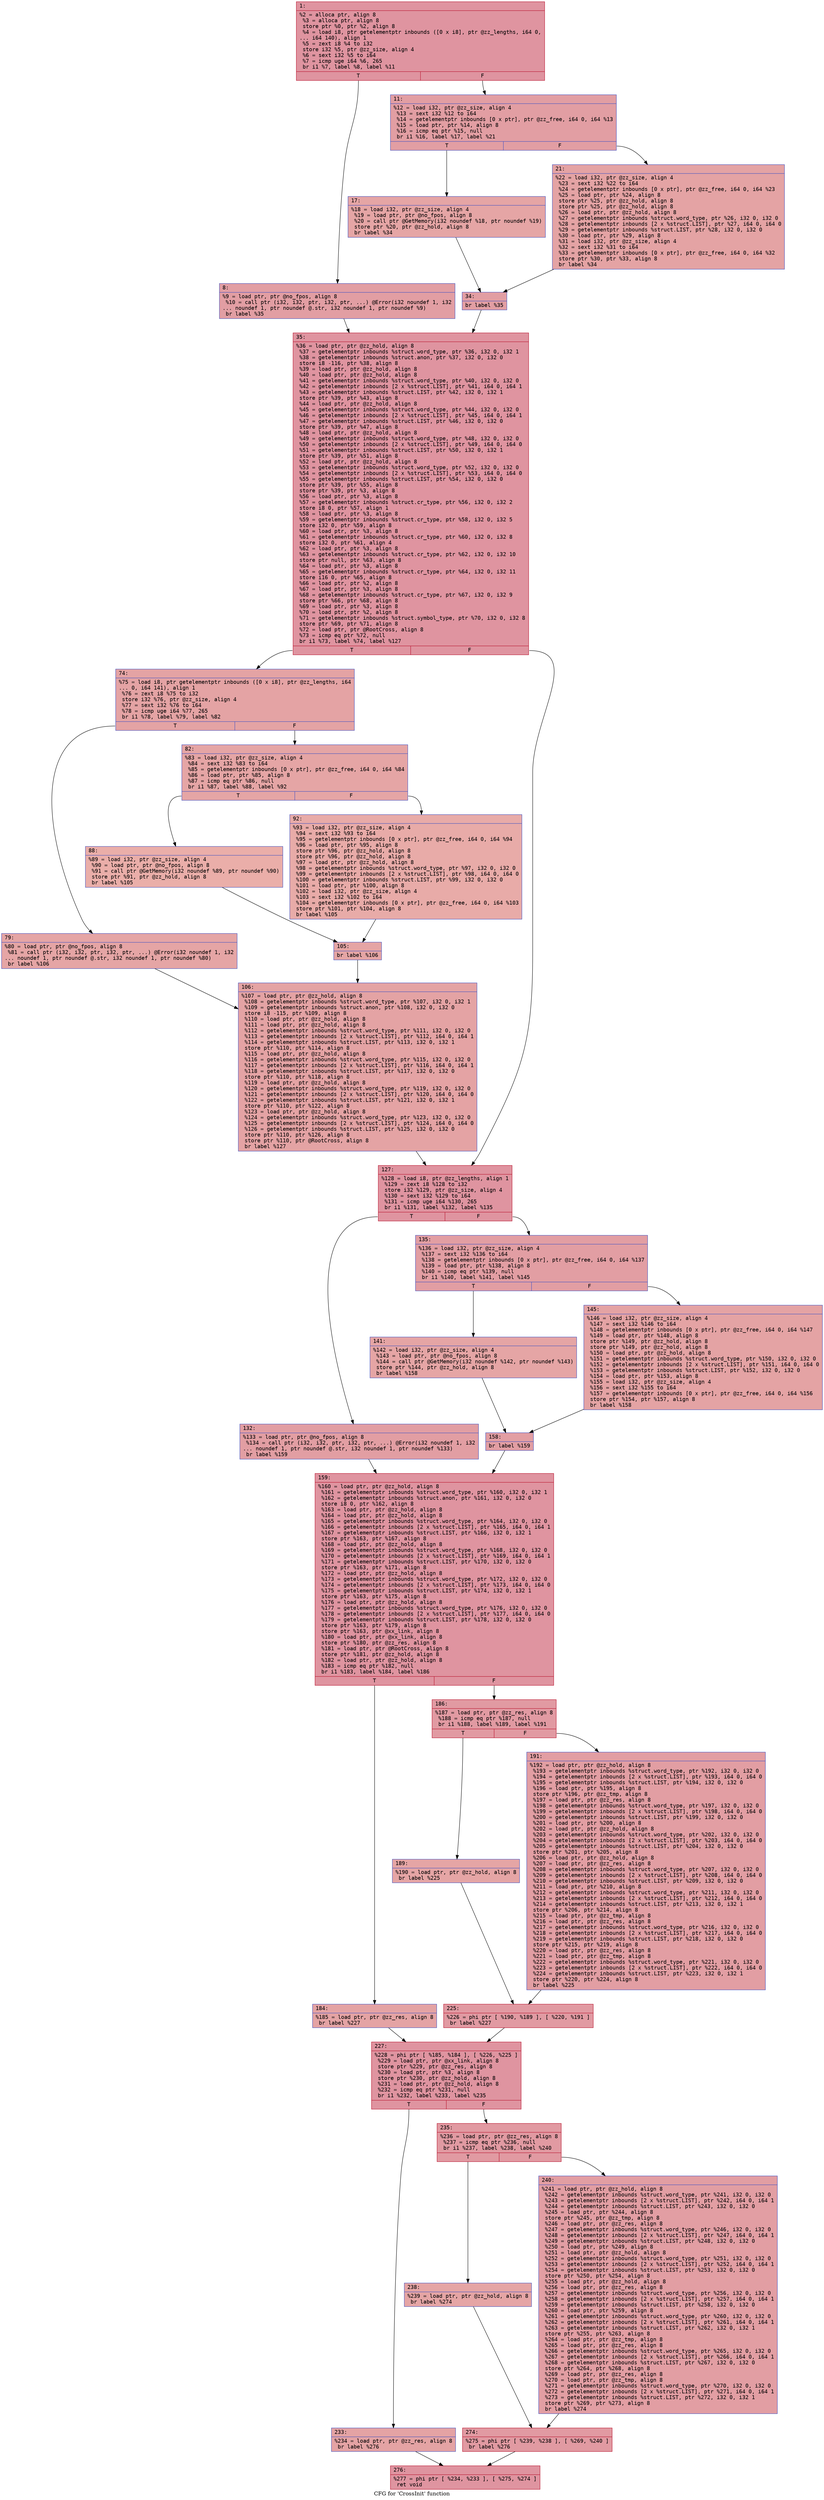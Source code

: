digraph "CFG for 'CrossInit' function" {
	label="CFG for 'CrossInit' function";

	Node0x600001ff7ed0 [shape=record,color="#b70d28ff", style=filled, fillcolor="#b70d2870" fontname="Courier",label="{1:\l|  %2 = alloca ptr, align 8\l  %3 = alloca ptr, align 8\l  store ptr %0, ptr %2, align 8\l  %4 = load i8, ptr getelementptr inbounds ([0 x i8], ptr @zz_lengths, i64 0,\l... i64 140), align 1\l  %5 = zext i8 %4 to i32\l  store i32 %5, ptr @zz_size, align 4\l  %6 = sext i32 %5 to i64\l  %7 = icmp uge i64 %6, 265\l  br i1 %7, label %8, label %11\l|{<s0>T|<s1>F}}"];
	Node0x600001ff7ed0:s0 -> Node0x600001ff7f20[tooltip="1 -> 8\nProbability 50.00%" ];
	Node0x600001ff7ed0:s1 -> Node0x600001ff7f70[tooltip="1 -> 11\nProbability 50.00%" ];
	Node0x600001ff7f20 [shape=record,color="#3d50c3ff", style=filled, fillcolor="#be242e70" fontname="Courier",label="{8:\l|  %9 = load ptr, ptr @no_fpos, align 8\l  %10 = call ptr (i32, i32, ptr, i32, ptr, ...) @Error(i32 noundef 1, i32\l... noundef 1, ptr noundef @.str, i32 noundef 1, ptr noundef %9)\l  br label %35\l}"];
	Node0x600001ff7f20 -> Node0x600001ff00f0[tooltip="8 -> 35\nProbability 100.00%" ];
	Node0x600001ff7f70 [shape=record,color="#3d50c3ff", style=filled, fillcolor="#be242e70" fontname="Courier",label="{11:\l|  %12 = load i32, ptr @zz_size, align 4\l  %13 = sext i32 %12 to i64\l  %14 = getelementptr inbounds [0 x ptr], ptr @zz_free, i64 0, i64 %13\l  %15 = load ptr, ptr %14, align 8\l  %16 = icmp eq ptr %15, null\l  br i1 %16, label %17, label %21\l|{<s0>T|<s1>F}}"];
	Node0x600001ff7f70:s0 -> Node0x600001ff0000[tooltip="11 -> 17\nProbability 37.50%" ];
	Node0x600001ff7f70:s1 -> Node0x600001ff0050[tooltip="11 -> 21\nProbability 62.50%" ];
	Node0x600001ff0000 [shape=record,color="#3d50c3ff", style=filled, fillcolor="#c5333470" fontname="Courier",label="{17:\l|  %18 = load i32, ptr @zz_size, align 4\l  %19 = load ptr, ptr @no_fpos, align 8\l  %20 = call ptr @GetMemory(i32 noundef %18, ptr noundef %19)\l  store ptr %20, ptr @zz_hold, align 8\l  br label %34\l}"];
	Node0x600001ff0000 -> Node0x600001ff00a0[tooltip="17 -> 34\nProbability 100.00%" ];
	Node0x600001ff0050 [shape=record,color="#3d50c3ff", style=filled, fillcolor="#c32e3170" fontname="Courier",label="{21:\l|  %22 = load i32, ptr @zz_size, align 4\l  %23 = sext i32 %22 to i64\l  %24 = getelementptr inbounds [0 x ptr], ptr @zz_free, i64 0, i64 %23\l  %25 = load ptr, ptr %24, align 8\l  store ptr %25, ptr @zz_hold, align 8\l  store ptr %25, ptr @zz_hold, align 8\l  %26 = load ptr, ptr @zz_hold, align 8\l  %27 = getelementptr inbounds %struct.word_type, ptr %26, i32 0, i32 0\l  %28 = getelementptr inbounds [2 x %struct.LIST], ptr %27, i64 0, i64 0\l  %29 = getelementptr inbounds %struct.LIST, ptr %28, i32 0, i32 0\l  %30 = load ptr, ptr %29, align 8\l  %31 = load i32, ptr @zz_size, align 4\l  %32 = sext i32 %31 to i64\l  %33 = getelementptr inbounds [0 x ptr], ptr @zz_free, i64 0, i64 %32\l  store ptr %30, ptr %33, align 8\l  br label %34\l}"];
	Node0x600001ff0050 -> Node0x600001ff00a0[tooltip="21 -> 34\nProbability 100.00%" ];
	Node0x600001ff00a0 [shape=record,color="#3d50c3ff", style=filled, fillcolor="#be242e70" fontname="Courier",label="{34:\l|  br label %35\l}"];
	Node0x600001ff00a0 -> Node0x600001ff00f0[tooltip="34 -> 35\nProbability 100.00%" ];
	Node0x600001ff00f0 [shape=record,color="#b70d28ff", style=filled, fillcolor="#b70d2870" fontname="Courier",label="{35:\l|  %36 = load ptr, ptr @zz_hold, align 8\l  %37 = getelementptr inbounds %struct.word_type, ptr %36, i32 0, i32 1\l  %38 = getelementptr inbounds %struct.anon, ptr %37, i32 0, i32 0\l  store i8 -116, ptr %38, align 8\l  %39 = load ptr, ptr @zz_hold, align 8\l  %40 = load ptr, ptr @zz_hold, align 8\l  %41 = getelementptr inbounds %struct.word_type, ptr %40, i32 0, i32 0\l  %42 = getelementptr inbounds [2 x %struct.LIST], ptr %41, i64 0, i64 1\l  %43 = getelementptr inbounds %struct.LIST, ptr %42, i32 0, i32 1\l  store ptr %39, ptr %43, align 8\l  %44 = load ptr, ptr @zz_hold, align 8\l  %45 = getelementptr inbounds %struct.word_type, ptr %44, i32 0, i32 0\l  %46 = getelementptr inbounds [2 x %struct.LIST], ptr %45, i64 0, i64 1\l  %47 = getelementptr inbounds %struct.LIST, ptr %46, i32 0, i32 0\l  store ptr %39, ptr %47, align 8\l  %48 = load ptr, ptr @zz_hold, align 8\l  %49 = getelementptr inbounds %struct.word_type, ptr %48, i32 0, i32 0\l  %50 = getelementptr inbounds [2 x %struct.LIST], ptr %49, i64 0, i64 0\l  %51 = getelementptr inbounds %struct.LIST, ptr %50, i32 0, i32 1\l  store ptr %39, ptr %51, align 8\l  %52 = load ptr, ptr @zz_hold, align 8\l  %53 = getelementptr inbounds %struct.word_type, ptr %52, i32 0, i32 0\l  %54 = getelementptr inbounds [2 x %struct.LIST], ptr %53, i64 0, i64 0\l  %55 = getelementptr inbounds %struct.LIST, ptr %54, i32 0, i32 0\l  store ptr %39, ptr %55, align 8\l  store ptr %39, ptr %3, align 8\l  %56 = load ptr, ptr %3, align 8\l  %57 = getelementptr inbounds %struct.cr_type, ptr %56, i32 0, i32 2\l  store i8 0, ptr %57, align 1\l  %58 = load ptr, ptr %3, align 8\l  %59 = getelementptr inbounds %struct.cr_type, ptr %58, i32 0, i32 5\l  store i32 0, ptr %59, align 8\l  %60 = load ptr, ptr %3, align 8\l  %61 = getelementptr inbounds %struct.cr_type, ptr %60, i32 0, i32 8\l  store i32 0, ptr %61, align 4\l  %62 = load ptr, ptr %3, align 8\l  %63 = getelementptr inbounds %struct.cr_type, ptr %62, i32 0, i32 10\l  store ptr null, ptr %63, align 8\l  %64 = load ptr, ptr %3, align 8\l  %65 = getelementptr inbounds %struct.cr_type, ptr %64, i32 0, i32 11\l  store i16 0, ptr %65, align 8\l  %66 = load ptr, ptr %2, align 8\l  %67 = load ptr, ptr %3, align 8\l  %68 = getelementptr inbounds %struct.cr_type, ptr %67, i32 0, i32 9\l  store ptr %66, ptr %68, align 8\l  %69 = load ptr, ptr %3, align 8\l  %70 = load ptr, ptr %2, align 8\l  %71 = getelementptr inbounds %struct.symbol_type, ptr %70, i32 0, i32 8\l  store ptr %69, ptr %71, align 8\l  %72 = load ptr, ptr @RootCross, align 8\l  %73 = icmp eq ptr %72, null\l  br i1 %73, label %74, label %127\l|{<s0>T|<s1>F}}"];
	Node0x600001ff00f0:s0 -> Node0x600001ff0140[tooltip="35 -> 74\nProbability 37.50%" ];
	Node0x600001ff00f0:s1 -> Node0x600001ff0370[tooltip="35 -> 127\nProbability 62.50%" ];
	Node0x600001ff0140 [shape=record,color="#3d50c3ff", style=filled, fillcolor="#c32e3170" fontname="Courier",label="{74:\l|  %75 = load i8, ptr getelementptr inbounds ([0 x i8], ptr @zz_lengths, i64\l... 0, i64 141), align 1\l  %76 = zext i8 %75 to i32\l  store i32 %76, ptr @zz_size, align 4\l  %77 = sext i32 %76 to i64\l  %78 = icmp uge i64 %77, 265\l  br i1 %78, label %79, label %82\l|{<s0>T|<s1>F}}"];
	Node0x600001ff0140:s0 -> Node0x600001ff0190[tooltip="74 -> 79\nProbability 50.00%" ];
	Node0x600001ff0140:s1 -> Node0x600001ff01e0[tooltip="74 -> 82\nProbability 50.00%" ];
	Node0x600001ff0190 [shape=record,color="#3d50c3ff", style=filled, fillcolor="#c5333470" fontname="Courier",label="{79:\l|  %80 = load ptr, ptr @no_fpos, align 8\l  %81 = call ptr (i32, i32, ptr, i32, ptr, ...) @Error(i32 noundef 1, i32\l... noundef 1, ptr noundef @.str, i32 noundef 1, ptr noundef %80)\l  br label %106\l}"];
	Node0x600001ff0190 -> Node0x600001ff0320[tooltip="79 -> 106\nProbability 100.00%" ];
	Node0x600001ff01e0 [shape=record,color="#3d50c3ff", style=filled, fillcolor="#c5333470" fontname="Courier",label="{82:\l|  %83 = load i32, ptr @zz_size, align 4\l  %84 = sext i32 %83 to i64\l  %85 = getelementptr inbounds [0 x ptr], ptr @zz_free, i64 0, i64 %84\l  %86 = load ptr, ptr %85, align 8\l  %87 = icmp eq ptr %86, null\l  br i1 %87, label %88, label %92\l|{<s0>T|<s1>F}}"];
	Node0x600001ff01e0:s0 -> Node0x600001ff0230[tooltip="82 -> 88\nProbability 37.50%" ];
	Node0x600001ff01e0:s1 -> Node0x600001ff0280[tooltip="82 -> 92\nProbability 62.50%" ];
	Node0x600001ff0230 [shape=record,color="#3d50c3ff", style=filled, fillcolor="#d0473d70" fontname="Courier",label="{88:\l|  %89 = load i32, ptr @zz_size, align 4\l  %90 = load ptr, ptr @no_fpos, align 8\l  %91 = call ptr @GetMemory(i32 noundef %89, ptr noundef %90)\l  store ptr %91, ptr @zz_hold, align 8\l  br label %105\l}"];
	Node0x600001ff0230 -> Node0x600001ff02d0[tooltip="88 -> 105\nProbability 100.00%" ];
	Node0x600001ff0280 [shape=record,color="#3d50c3ff", style=filled, fillcolor="#cc403a70" fontname="Courier",label="{92:\l|  %93 = load i32, ptr @zz_size, align 4\l  %94 = sext i32 %93 to i64\l  %95 = getelementptr inbounds [0 x ptr], ptr @zz_free, i64 0, i64 %94\l  %96 = load ptr, ptr %95, align 8\l  store ptr %96, ptr @zz_hold, align 8\l  store ptr %96, ptr @zz_hold, align 8\l  %97 = load ptr, ptr @zz_hold, align 8\l  %98 = getelementptr inbounds %struct.word_type, ptr %97, i32 0, i32 0\l  %99 = getelementptr inbounds [2 x %struct.LIST], ptr %98, i64 0, i64 0\l  %100 = getelementptr inbounds %struct.LIST, ptr %99, i32 0, i32 0\l  %101 = load ptr, ptr %100, align 8\l  %102 = load i32, ptr @zz_size, align 4\l  %103 = sext i32 %102 to i64\l  %104 = getelementptr inbounds [0 x ptr], ptr @zz_free, i64 0, i64 %103\l  store ptr %101, ptr %104, align 8\l  br label %105\l}"];
	Node0x600001ff0280 -> Node0x600001ff02d0[tooltip="92 -> 105\nProbability 100.00%" ];
	Node0x600001ff02d0 [shape=record,color="#3d50c3ff", style=filled, fillcolor="#c5333470" fontname="Courier",label="{105:\l|  br label %106\l}"];
	Node0x600001ff02d0 -> Node0x600001ff0320[tooltip="105 -> 106\nProbability 100.00%" ];
	Node0x600001ff0320 [shape=record,color="#3d50c3ff", style=filled, fillcolor="#c32e3170" fontname="Courier",label="{106:\l|  %107 = load ptr, ptr @zz_hold, align 8\l  %108 = getelementptr inbounds %struct.word_type, ptr %107, i32 0, i32 1\l  %109 = getelementptr inbounds %struct.anon, ptr %108, i32 0, i32 0\l  store i8 -115, ptr %109, align 8\l  %110 = load ptr, ptr @zz_hold, align 8\l  %111 = load ptr, ptr @zz_hold, align 8\l  %112 = getelementptr inbounds %struct.word_type, ptr %111, i32 0, i32 0\l  %113 = getelementptr inbounds [2 x %struct.LIST], ptr %112, i64 0, i64 1\l  %114 = getelementptr inbounds %struct.LIST, ptr %113, i32 0, i32 1\l  store ptr %110, ptr %114, align 8\l  %115 = load ptr, ptr @zz_hold, align 8\l  %116 = getelementptr inbounds %struct.word_type, ptr %115, i32 0, i32 0\l  %117 = getelementptr inbounds [2 x %struct.LIST], ptr %116, i64 0, i64 1\l  %118 = getelementptr inbounds %struct.LIST, ptr %117, i32 0, i32 0\l  store ptr %110, ptr %118, align 8\l  %119 = load ptr, ptr @zz_hold, align 8\l  %120 = getelementptr inbounds %struct.word_type, ptr %119, i32 0, i32 0\l  %121 = getelementptr inbounds [2 x %struct.LIST], ptr %120, i64 0, i64 0\l  %122 = getelementptr inbounds %struct.LIST, ptr %121, i32 0, i32 1\l  store ptr %110, ptr %122, align 8\l  %123 = load ptr, ptr @zz_hold, align 8\l  %124 = getelementptr inbounds %struct.word_type, ptr %123, i32 0, i32 0\l  %125 = getelementptr inbounds [2 x %struct.LIST], ptr %124, i64 0, i64 0\l  %126 = getelementptr inbounds %struct.LIST, ptr %125, i32 0, i32 0\l  store ptr %110, ptr %126, align 8\l  store ptr %110, ptr @RootCross, align 8\l  br label %127\l}"];
	Node0x600001ff0320 -> Node0x600001ff0370[tooltip="106 -> 127\nProbability 100.00%" ];
	Node0x600001ff0370 [shape=record,color="#b70d28ff", style=filled, fillcolor="#b70d2870" fontname="Courier",label="{127:\l|  %128 = load i8, ptr @zz_lengths, align 1\l  %129 = zext i8 %128 to i32\l  store i32 %129, ptr @zz_size, align 4\l  %130 = sext i32 %129 to i64\l  %131 = icmp uge i64 %130, 265\l  br i1 %131, label %132, label %135\l|{<s0>T|<s1>F}}"];
	Node0x600001ff0370:s0 -> Node0x600001ff03c0[tooltip="127 -> 132\nProbability 50.00%" ];
	Node0x600001ff0370:s1 -> Node0x600001ff0410[tooltip="127 -> 135\nProbability 50.00%" ];
	Node0x600001ff03c0 [shape=record,color="#3d50c3ff", style=filled, fillcolor="#be242e70" fontname="Courier",label="{132:\l|  %133 = load ptr, ptr @no_fpos, align 8\l  %134 = call ptr (i32, i32, ptr, i32, ptr, ...) @Error(i32 noundef 1, i32\l... noundef 1, ptr noundef @.str, i32 noundef 1, ptr noundef %133)\l  br label %159\l}"];
	Node0x600001ff03c0 -> Node0x600001ff0550[tooltip="132 -> 159\nProbability 100.00%" ];
	Node0x600001ff0410 [shape=record,color="#3d50c3ff", style=filled, fillcolor="#be242e70" fontname="Courier",label="{135:\l|  %136 = load i32, ptr @zz_size, align 4\l  %137 = sext i32 %136 to i64\l  %138 = getelementptr inbounds [0 x ptr], ptr @zz_free, i64 0, i64 %137\l  %139 = load ptr, ptr %138, align 8\l  %140 = icmp eq ptr %139, null\l  br i1 %140, label %141, label %145\l|{<s0>T|<s1>F}}"];
	Node0x600001ff0410:s0 -> Node0x600001ff0460[tooltip="135 -> 141\nProbability 37.50%" ];
	Node0x600001ff0410:s1 -> Node0x600001ff04b0[tooltip="135 -> 145\nProbability 62.50%" ];
	Node0x600001ff0460 [shape=record,color="#3d50c3ff", style=filled, fillcolor="#c5333470" fontname="Courier",label="{141:\l|  %142 = load i32, ptr @zz_size, align 4\l  %143 = load ptr, ptr @no_fpos, align 8\l  %144 = call ptr @GetMemory(i32 noundef %142, ptr noundef %143)\l  store ptr %144, ptr @zz_hold, align 8\l  br label %158\l}"];
	Node0x600001ff0460 -> Node0x600001ff0500[tooltip="141 -> 158\nProbability 100.00%" ];
	Node0x600001ff04b0 [shape=record,color="#3d50c3ff", style=filled, fillcolor="#c32e3170" fontname="Courier",label="{145:\l|  %146 = load i32, ptr @zz_size, align 4\l  %147 = sext i32 %146 to i64\l  %148 = getelementptr inbounds [0 x ptr], ptr @zz_free, i64 0, i64 %147\l  %149 = load ptr, ptr %148, align 8\l  store ptr %149, ptr @zz_hold, align 8\l  store ptr %149, ptr @zz_hold, align 8\l  %150 = load ptr, ptr @zz_hold, align 8\l  %151 = getelementptr inbounds %struct.word_type, ptr %150, i32 0, i32 0\l  %152 = getelementptr inbounds [2 x %struct.LIST], ptr %151, i64 0, i64 0\l  %153 = getelementptr inbounds %struct.LIST, ptr %152, i32 0, i32 0\l  %154 = load ptr, ptr %153, align 8\l  %155 = load i32, ptr @zz_size, align 4\l  %156 = sext i32 %155 to i64\l  %157 = getelementptr inbounds [0 x ptr], ptr @zz_free, i64 0, i64 %156\l  store ptr %154, ptr %157, align 8\l  br label %158\l}"];
	Node0x600001ff04b0 -> Node0x600001ff0500[tooltip="145 -> 158\nProbability 100.00%" ];
	Node0x600001ff0500 [shape=record,color="#3d50c3ff", style=filled, fillcolor="#be242e70" fontname="Courier",label="{158:\l|  br label %159\l}"];
	Node0x600001ff0500 -> Node0x600001ff0550[tooltip="158 -> 159\nProbability 100.00%" ];
	Node0x600001ff0550 [shape=record,color="#b70d28ff", style=filled, fillcolor="#b70d2870" fontname="Courier",label="{159:\l|  %160 = load ptr, ptr @zz_hold, align 8\l  %161 = getelementptr inbounds %struct.word_type, ptr %160, i32 0, i32 1\l  %162 = getelementptr inbounds %struct.anon, ptr %161, i32 0, i32 0\l  store i8 0, ptr %162, align 8\l  %163 = load ptr, ptr @zz_hold, align 8\l  %164 = load ptr, ptr @zz_hold, align 8\l  %165 = getelementptr inbounds %struct.word_type, ptr %164, i32 0, i32 0\l  %166 = getelementptr inbounds [2 x %struct.LIST], ptr %165, i64 0, i64 1\l  %167 = getelementptr inbounds %struct.LIST, ptr %166, i32 0, i32 1\l  store ptr %163, ptr %167, align 8\l  %168 = load ptr, ptr @zz_hold, align 8\l  %169 = getelementptr inbounds %struct.word_type, ptr %168, i32 0, i32 0\l  %170 = getelementptr inbounds [2 x %struct.LIST], ptr %169, i64 0, i64 1\l  %171 = getelementptr inbounds %struct.LIST, ptr %170, i32 0, i32 0\l  store ptr %163, ptr %171, align 8\l  %172 = load ptr, ptr @zz_hold, align 8\l  %173 = getelementptr inbounds %struct.word_type, ptr %172, i32 0, i32 0\l  %174 = getelementptr inbounds [2 x %struct.LIST], ptr %173, i64 0, i64 0\l  %175 = getelementptr inbounds %struct.LIST, ptr %174, i32 0, i32 1\l  store ptr %163, ptr %175, align 8\l  %176 = load ptr, ptr @zz_hold, align 8\l  %177 = getelementptr inbounds %struct.word_type, ptr %176, i32 0, i32 0\l  %178 = getelementptr inbounds [2 x %struct.LIST], ptr %177, i64 0, i64 0\l  %179 = getelementptr inbounds %struct.LIST, ptr %178, i32 0, i32 0\l  store ptr %163, ptr %179, align 8\l  store ptr %163, ptr @xx_link, align 8\l  %180 = load ptr, ptr @xx_link, align 8\l  store ptr %180, ptr @zz_res, align 8\l  %181 = load ptr, ptr @RootCross, align 8\l  store ptr %181, ptr @zz_hold, align 8\l  %182 = load ptr, ptr @zz_hold, align 8\l  %183 = icmp eq ptr %182, null\l  br i1 %183, label %184, label %186\l|{<s0>T|<s1>F}}"];
	Node0x600001ff0550:s0 -> Node0x600001ff05a0[tooltip="159 -> 184\nProbability 37.50%" ];
	Node0x600001ff0550:s1 -> Node0x600001ff05f0[tooltip="159 -> 186\nProbability 62.50%" ];
	Node0x600001ff05a0 [shape=record,color="#3d50c3ff", style=filled, fillcolor="#c32e3170" fontname="Courier",label="{184:\l|  %185 = load ptr, ptr @zz_res, align 8\l  br label %227\l}"];
	Node0x600001ff05a0 -> Node0x600001ff0730[tooltip="184 -> 227\nProbability 100.00%" ];
	Node0x600001ff05f0 [shape=record,color="#b70d28ff", style=filled, fillcolor="#bb1b2c70" fontname="Courier",label="{186:\l|  %187 = load ptr, ptr @zz_res, align 8\l  %188 = icmp eq ptr %187, null\l  br i1 %188, label %189, label %191\l|{<s0>T|<s1>F}}"];
	Node0x600001ff05f0:s0 -> Node0x600001ff0640[tooltip="186 -> 189\nProbability 37.50%" ];
	Node0x600001ff05f0:s1 -> Node0x600001ff0690[tooltip="186 -> 191\nProbability 62.50%" ];
	Node0x600001ff0640 [shape=record,color="#3d50c3ff", style=filled, fillcolor="#c5333470" fontname="Courier",label="{189:\l|  %190 = load ptr, ptr @zz_hold, align 8\l  br label %225\l}"];
	Node0x600001ff0640 -> Node0x600001ff06e0[tooltip="189 -> 225\nProbability 100.00%" ];
	Node0x600001ff0690 [shape=record,color="#3d50c3ff", style=filled, fillcolor="#be242e70" fontname="Courier",label="{191:\l|  %192 = load ptr, ptr @zz_hold, align 8\l  %193 = getelementptr inbounds %struct.word_type, ptr %192, i32 0, i32 0\l  %194 = getelementptr inbounds [2 x %struct.LIST], ptr %193, i64 0, i64 0\l  %195 = getelementptr inbounds %struct.LIST, ptr %194, i32 0, i32 0\l  %196 = load ptr, ptr %195, align 8\l  store ptr %196, ptr @zz_tmp, align 8\l  %197 = load ptr, ptr @zz_res, align 8\l  %198 = getelementptr inbounds %struct.word_type, ptr %197, i32 0, i32 0\l  %199 = getelementptr inbounds [2 x %struct.LIST], ptr %198, i64 0, i64 0\l  %200 = getelementptr inbounds %struct.LIST, ptr %199, i32 0, i32 0\l  %201 = load ptr, ptr %200, align 8\l  %202 = load ptr, ptr @zz_hold, align 8\l  %203 = getelementptr inbounds %struct.word_type, ptr %202, i32 0, i32 0\l  %204 = getelementptr inbounds [2 x %struct.LIST], ptr %203, i64 0, i64 0\l  %205 = getelementptr inbounds %struct.LIST, ptr %204, i32 0, i32 0\l  store ptr %201, ptr %205, align 8\l  %206 = load ptr, ptr @zz_hold, align 8\l  %207 = load ptr, ptr @zz_res, align 8\l  %208 = getelementptr inbounds %struct.word_type, ptr %207, i32 0, i32 0\l  %209 = getelementptr inbounds [2 x %struct.LIST], ptr %208, i64 0, i64 0\l  %210 = getelementptr inbounds %struct.LIST, ptr %209, i32 0, i32 0\l  %211 = load ptr, ptr %210, align 8\l  %212 = getelementptr inbounds %struct.word_type, ptr %211, i32 0, i32 0\l  %213 = getelementptr inbounds [2 x %struct.LIST], ptr %212, i64 0, i64 0\l  %214 = getelementptr inbounds %struct.LIST, ptr %213, i32 0, i32 1\l  store ptr %206, ptr %214, align 8\l  %215 = load ptr, ptr @zz_tmp, align 8\l  %216 = load ptr, ptr @zz_res, align 8\l  %217 = getelementptr inbounds %struct.word_type, ptr %216, i32 0, i32 0\l  %218 = getelementptr inbounds [2 x %struct.LIST], ptr %217, i64 0, i64 0\l  %219 = getelementptr inbounds %struct.LIST, ptr %218, i32 0, i32 0\l  store ptr %215, ptr %219, align 8\l  %220 = load ptr, ptr @zz_res, align 8\l  %221 = load ptr, ptr @zz_tmp, align 8\l  %222 = getelementptr inbounds %struct.word_type, ptr %221, i32 0, i32 0\l  %223 = getelementptr inbounds [2 x %struct.LIST], ptr %222, i64 0, i64 0\l  %224 = getelementptr inbounds %struct.LIST, ptr %223, i32 0, i32 1\l  store ptr %220, ptr %224, align 8\l  br label %225\l}"];
	Node0x600001ff0690 -> Node0x600001ff06e0[tooltip="191 -> 225\nProbability 100.00%" ];
	Node0x600001ff06e0 [shape=record,color="#b70d28ff", style=filled, fillcolor="#bb1b2c70" fontname="Courier",label="{225:\l|  %226 = phi ptr [ %190, %189 ], [ %220, %191 ]\l  br label %227\l}"];
	Node0x600001ff06e0 -> Node0x600001ff0730[tooltip="225 -> 227\nProbability 100.00%" ];
	Node0x600001ff0730 [shape=record,color="#b70d28ff", style=filled, fillcolor="#b70d2870" fontname="Courier",label="{227:\l|  %228 = phi ptr [ %185, %184 ], [ %226, %225 ]\l  %229 = load ptr, ptr @xx_link, align 8\l  store ptr %229, ptr @zz_res, align 8\l  %230 = load ptr, ptr %3, align 8\l  store ptr %230, ptr @zz_hold, align 8\l  %231 = load ptr, ptr @zz_hold, align 8\l  %232 = icmp eq ptr %231, null\l  br i1 %232, label %233, label %235\l|{<s0>T|<s1>F}}"];
	Node0x600001ff0730:s0 -> Node0x600001ff0780[tooltip="227 -> 233\nProbability 37.50%" ];
	Node0x600001ff0730:s1 -> Node0x600001ff07d0[tooltip="227 -> 235\nProbability 62.50%" ];
	Node0x600001ff0780 [shape=record,color="#3d50c3ff", style=filled, fillcolor="#c32e3170" fontname="Courier",label="{233:\l|  %234 = load ptr, ptr @zz_res, align 8\l  br label %276\l}"];
	Node0x600001ff0780 -> Node0x600001ff0910[tooltip="233 -> 276\nProbability 100.00%" ];
	Node0x600001ff07d0 [shape=record,color="#b70d28ff", style=filled, fillcolor="#bb1b2c70" fontname="Courier",label="{235:\l|  %236 = load ptr, ptr @zz_res, align 8\l  %237 = icmp eq ptr %236, null\l  br i1 %237, label %238, label %240\l|{<s0>T|<s1>F}}"];
	Node0x600001ff07d0:s0 -> Node0x600001ff0820[tooltip="235 -> 238\nProbability 37.50%" ];
	Node0x600001ff07d0:s1 -> Node0x600001ff0870[tooltip="235 -> 240\nProbability 62.50%" ];
	Node0x600001ff0820 [shape=record,color="#3d50c3ff", style=filled, fillcolor="#c5333470" fontname="Courier",label="{238:\l|  %239 = load ptr, ptr @zz_hold, align 8\l  br label %274\l}"];
	Node0x600001ff0820 -> Node0x600001ff08c0[tooltip="238 -> 274\nProbability 100.00%" ];
	Node0x600001ff0870 [shape=record,color="#3d50c3ff", style=filled, fillcolor="#be242e70" fontname="Courier",label="{240:\l|  %241 = load ptr, ptr @zz_hold, align 8\l  %242 = getelementptr inbounds %struct.word_type, ptr %241, i32 0, i32 0\l  %243 = getelementptr inbounds [2 x %struct.LIST], ptr %242, i64 0, i64 1\l  %244 = getelementptr inbounds %struct.LIST, ptr %243, i32 0, i32 0\l  %245 = load ptr, ptr %244, align 8\l  store ptr %245, ptr @zz_tmp, align 8\l  %246 = load ptr, ptr @zz_res, align 8\l  %247 = getelementptr inbounds %struct.word_type, ptr %246, i32 0, i32 0\l  %248 = getelementptr inbounds [2 x %struct.LIST], ptr %247, i64 0, i64 1\l  %249 = getelementptr inbounds %struct.LIST, ptr %248, i32 0, i32 0\l  %250 = load ptr, ptr %249, align 8\l  %251 = load ptr, ptr @zz_hold, align 8\l  %252 = getelementptr inbounds %struct.word_type, ptr %251, i32 0, i32 0\l  %253 = getelementptr inbounds [2 x %struct.LIST], ptr %252, i64 0, i64 1\l  %254 = getelementptr inbounds %struct.LIST, ptr %253, i32 0, i32 0\l  store ptr %250, ptr %254, align 8\l  %255 = load ptr, ptr @zz_hold, align 8\l  %256 = load ptr, ptr @zz_res, align 8\l  %257 = getelementptr inbounds %struct.word_type, ptr %256, i32 0, i32 0\l  %258 = getelementptr inbounds [2 x %struct.LIST], ptr %257, i64 0, i64 1\l  %259 = getelementptr inbounds %struct.LIST, ptr %258, i32 0, i32 0\l  %260 = load ptr, ptr %259, align 8\l  %261 = getelementptr inbounds %struct.word_type, ptr %260, i32 0, i32 0\l  %262 = getelementptr inbounds [2 x %struct.LIST], ptr %261, i64 0, i64 1\l  %263 = getelementptr inbounds %struct.LIST, ptr %262, i32 0, i32 1\l  store ptr %255, ptr %263, align 8\l  %264 = load ptr, ptr @zz_tmp, align 8\l  %265 = load ptr, ptr @zz_res, align 8\l  %266 = getelementptr inbounds %struct.word_type, ptr %265, i32 0, i32 0\l  %267 = getelementptr inbounds [2 x %struct.LIST], ptr %266, i64 0, i64 1\l  %268 = getelementptr inbounds %struct.LIST, ptr %267, i32 0, i32 0\l  store ptr %264, ptr %268, align 8\l  %269 = load ptr, ptr @zz_res, align 8\l  %270 = load ptr, ptr @zz_tmp, align 8\l  %271 = getelementptr inbounds %struct.word_type, ptr %270, i32 0, i32 0\l  %272 = getelementptr inbounds [2 x %struct.LIST], ptr %271, i64 0, i64 1\l  %273 = getelementptr inbounds %struct.LIST, ptr %272, i32 0, i32 1\l  store ptr %269, ptr %273, align 8\l  br label %274\l}"];
	Node0x600001ff0870 -> Node0x600001ff08c0[tooltip="240 -> 274\nProbability 100.00%" ];
	Node0x600001ff08c0 [shape=record,color="#b70d28ff", style=filled, fillcolor="#bb1b2c70" fontname="Courier",label="{274:\l|  %275 = phi ptr [ %239, %238 ], [ %269, %240 ]\l  br label %276\l}"];
	Node0x600001ff08c0 -> Node0x600001ff0910[tooltip="274 -> 276\nProbability 100.00%" ];
	Node0x600001ff0910 [shape=record,color="#b70d28ff", style=filled, fillcolor="#b70d2870" fontname="Courier",label="{276:\l|  %277 = phi ptr [ %234, %233 ], [ %275, %274 ]\l  ret void\l}"];
}
